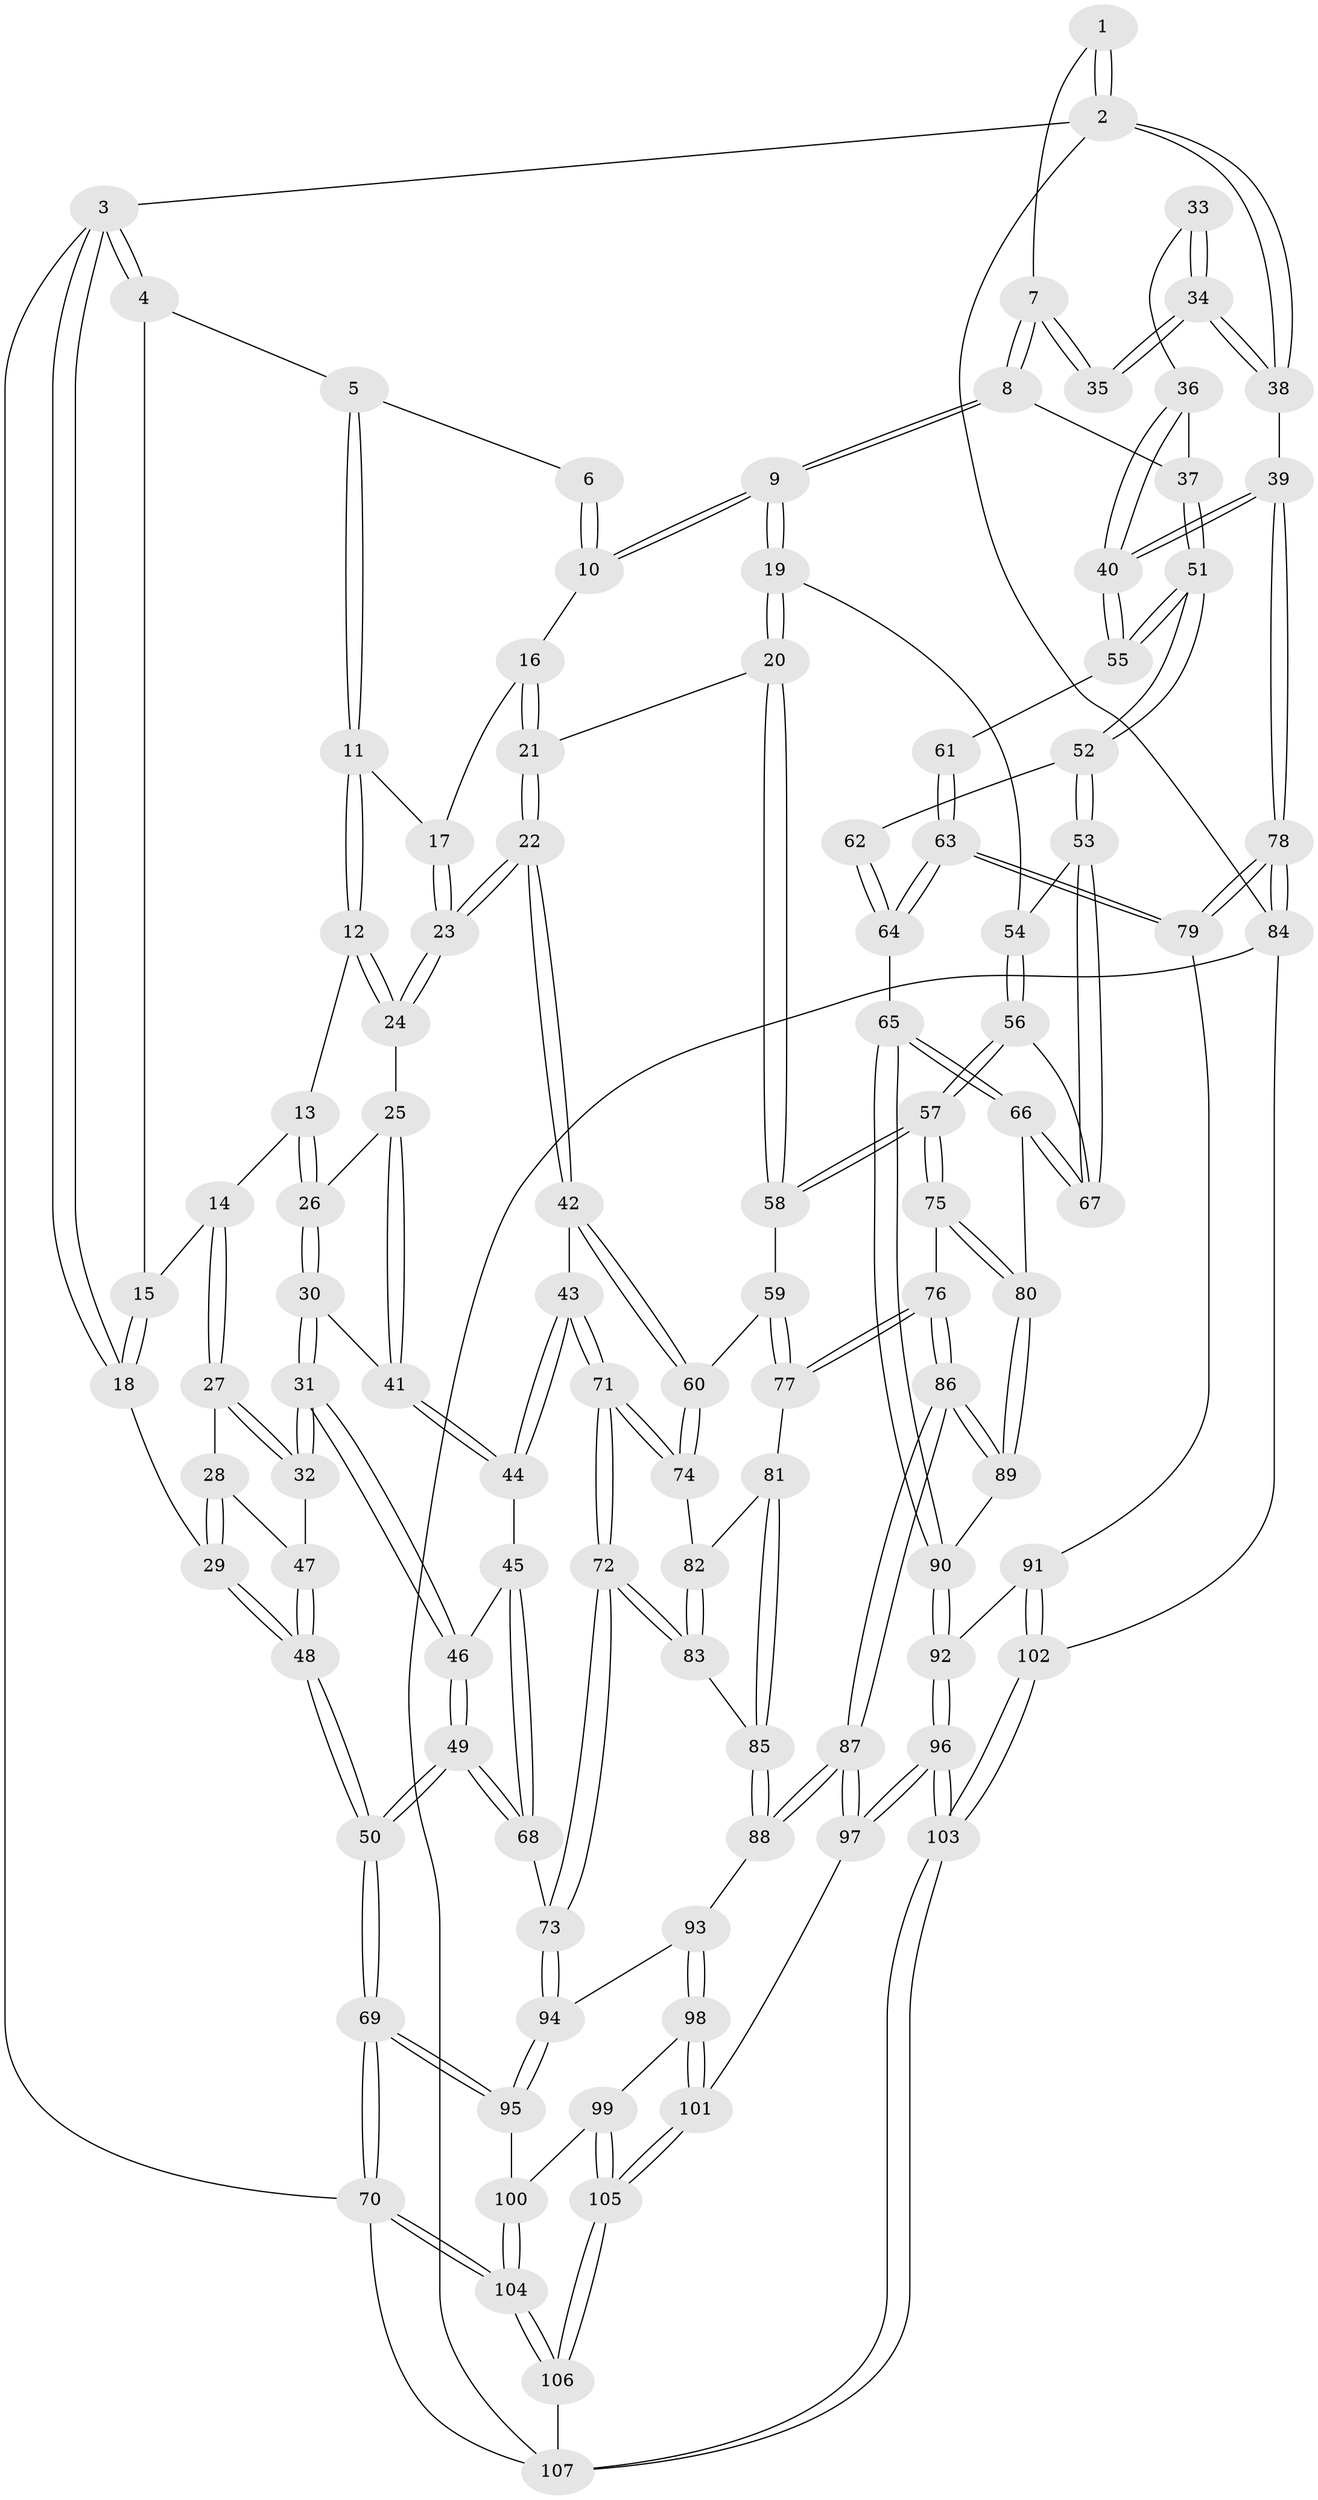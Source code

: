 // coarse degree distribution, {4: 0.5573770491803278, 3: 0.14754098360655737, 5: 0.2459016393442623, 2: 0.01639344262295082, 6: 0.03278688524590164}
// Generated by graph-tools (version 1.1) at 2025/42/03/06/25 10:42:30]
// undirected, 107 vertices, 264 edges
graph export_dot {
graph [start="1"]
  node [color=gray90,style=filled];
  1 [pos="+0.8097829387478553+0"];
  2 [pos="+1+0"];
  3 [pos="+0+0"];
  4 [pos="+0+0"];
  5 [pos="+0.23109676241624538+0"];
  6 [pos="+0.5999105565864559+0"];
  7 [pos="+0.8022673680869177+0.13680485062036118"];
  8 [pos="+0.7942448045322638+0.14733016251669234"];
  9 [pos="+0.636161268099191+0.18141419496118866"];
  10 [pos="+0.5732031341457366+0.01022816040610512"];
  11 [pos="+0.25418812005065133+0.006316802624782763"];
  12 [pos="+0.2415619598414016+0.0268592876154094"];
  13 [pos="+0.18384257045665178+0.08783503670805379"];
  14 [pos="+0.12791290127115534+0.11626639439770954"];
  15 [pos="+0.06018928969086799+0.08798796124759758"];
  16 [pos="+0.42582303931224424+0.07494692059973142"];
  17 [pos="+0.301374719269812+0.039899186550056594"];
  18 [pos="+0+0.10615995378190748"];
  19 [pos="+0.598348178103622+0.24490073379846378"];
  20 [pos="+0.5050980649395329+0.2866051955281317"];
  21 [pos="+0.4785534865483742+0.28550402753801957"];
  22 [pos="+0.4229479913423125+0.2984513334815768"];
  23 [pos="+0.4063753754324107+0.2776275878323996"];
  24 [pos="+0.2818720215145526+0.19938303860001608"];
  25 [pos="+0.24573053079954096+0.22250339693978172"];
  26 [pos="+0.20237108755441408+0.1829480383866457"];
  27 [pos="+0.11983543552693539+0.13215622190773335"];
  28 [pos="+0+0.2108241972825224"];
  29 [pos="+0+0.2180519161299113"];
  30 [pos="+0.1811222308358559+0.24125610558621935"];
  31 [pos="+0.13718123294022647+0.2735390608014238"];
  32 [pos="+0.11836089270058371+0.2619504113589674"];
  33 [pos="+0.9481394667641476+0.2027911354462086"];
  34 [pos="+1+0"];
  35 [pos="+0.8690544977253636+0.12436954715319273"];
  36 [pos="+0.9387918940837703+0.22059268197305545"];
  37 [pos="+0.8511843777226531+0.2504591658860209"];
  38 [pos="+1+0"];
  39 [pos="+1+0.3680104997842432"];
  40 [pos="+1+0.36327680032878096"];
  41 [pos="+0.2407051650736331+0.24943828156614564"];
  42 [pos="+0.3493526577551631+0.36437275012808756"];
  43 [pos="+0.3074940563255009+0.37515128767834066"];
  44 [pos="+0.2998486074608047+0.37556013563655977"];
  45 [pos="+0.28740631305377035+0.37949841433957904"];
  46 [pos="+0.1842931467391912+0.3622465818938545"];
  47 [pos="+0.09950613705460123+0.26478623708042287"];
  48 [pos="+0+0.5331791196594997"];
  49 [pos="+0+0.5286373851870776"];
  50 [pos="+0+0.5465200839928183"];
  51 [pos="+0.8616047725966526+0.2981135151528083"];
  52 [pos="+0.7968679532610263+0.38697307379842644"];
  53 [pos="+0.796303444533249+0.38720945646150534"];
  54 [pos="+0.6957040185298001+0.3561424506535571"];
  55 [pos="+1+0.3626120334737601"];
  56 [pos="+0.6409725523118084+0.49784975010300253"];
  57 [pos="+0.6278194558833957+0.5071470428983773"];
  58 [pos="+0.5487915450427854+0.4591913179880458"];
  59 [pos="+0.5331347440716739+0.47262137442199936"];
  60 [pos="+0.42337556645756325+0.5175700647636451"];
  61 [pos="+0.9051291399273934+0.4370606469471525"];
  62 [pos="+0.857270757937318+0.4224061709758275"];
  63 [pos="+0.9145447645309083+0.6015693016445848"];
  64 [pos="+0.8677845336892365+0.5922410029177002"];
  65 [pos="+0.8311988644661533+0.5893961086559739"];
  66 [pos="+0.8021469717369548+0.5620593594534695"];
  67 [pos="+0.7733354681673512+0.5036909263496049"];
  68 [pos="+0.2049536685716884+0.5447028242802159"];
  69 [pos="+0+0.7348257037535004"];
  70 [pos="+0+1"];
  71 [pos="+0.3200832241386499+0.5624883055565261"];
  72 [pos="+0.2766635333747481+0.6220980427364693"];
  73 [pos="+0.2741825592610988+0.6233469982002282"];
  74 [pos="+0.42325402695723374+0.5186313706745567"];
  75 [pos="+0.6229731075410487+0.5978158868435055"];
  76 [pos="+0.5150576501782902+0.6058187395422253"];
  77 [pos="+0.5083683802510482+0.603304612544686"];
  78 [pos="+1+0.6475191249655036"];
  79 [pos="+0.9798562129225457+0.6335685917056196"];
  80 [pos="+0.6242110368607391+0.5994507335987963"];
  81 [pos="+0.47517331278026376+0.6011830708274437"];
  82 [pos="+0.4288842789396493+0.5338592087558512"];
  83 [pos="+0.35864369844899696+0.6261068034767837"];
  84 [pos="+1+0.8030767860410712"];
  85 [pos="+0.4295836804447375+0.6570429062172976"];
  86 [pos="+0.5350008038261704+0.8070720792533601"];
  87 [pos="+0.5335868031974655+0.8111927583716201"];
  88 [pos="+0.4304626573765073+0.7551257370087987"];
  89 [pos="+0.6372270392763343+0.6395102885670226"];
  90 [pos="+0.7387741533839879+0.7021656793203501"];
  91 [pos="+0.8315741072382139+0.7884551171992091"];
  92 [pos="+0.7496218856805077+0.7694772530979823"];
  93 [pos="+0.3582786318602986+0.7663340316764143"];
  94 [pos="+0.2546063147688314+0.7011079034668187"];
  95 [pos="+0.13927124015551234+0.7695295039325817"];
  96 [pos="+0.6193630508207576+0.9008984657381546"];
  97 [pos="+0.5553392199993951+0.856862862669579"];
  98 [pos="+0.3314242740792774+0.8528435859175941"];
  99 [pos="+0.24701004690079897+0.8873059044627609"];
  100 [pos="+0.16898637557058266+0.8110630672367489"];
  101 [pos="+0.4050248401852718+0.9359094819747087"];
  102 [pos="+0.8929525706689377+0.885500706897646"];
  103 [pos="+0.723608167431814+1"];
  104 [pos="+0.1077180176090783+1"];
  105 [pos="+0.26060873324379413+1"];
  106 [pos="+0.2580913067175775+1"];
  107 [pos="+0.7253964551895871+1"];
  1 -- 2;
  1 -- 2;
  1 -- 7;
  2 -- 3;
  2 -- 38;
  2 -- 38;
  2 -- 84;
  3 -- 4;
  3 -- 4;
  3 -- 18;
  3 -- 18;
  3 -- 70;
  4 -- 5;
  4 -- 15;
  5 -- 6;
  5 -- 11;
  5 -- 11;
  6 -- 10;
  6 -- 10;
  7 -- 8;
  7 -- 8;
  7 -- 35;
  7 -- 35;
  8 -- 9;
  8 -- 9;
  8 -- 37;
  9 -- 10;
  9 -- 10;
  9 -- 19;
  9 -- 19;
  10 -- 16;
  11 -- 12;
  11 -- 12;
  11 -- 17;
  12 -- 13;
  12 -- 24;
  12 -- 24;
  13 -- 14;
  13 -- 26;
  13 -- 26;
  14 -- 15;
  14 -- 27;
  14 -- 27;
  15 -- 18;
  15 -- 18;
  16 -- 17;
  16 -- 21;
  16 -- 21;
  17 -- 23;
  17 -- 23;
  18 -- 29;
  19 -- 20;
  19 -- 20;
  19 -- 54;
  20 -- 21;
  20 -- 58;
  20 -- 58;
  21 -- 22;
  21 -- 22;
  22 -- 23;
  22 -- 23;
  22 -- 42;
  22 -- 42;
  23 -- 24;
  23 -- 24;
  24 -- 25;
  25 -- 26;
  25 -- 41;
  25 -- 41;
  26 -- 30;
  26 -- 30;
  27 -- 28;
  27 -- 32;
  27 -- 32;
  28 -- 29;
  28 -- 29;
  28 -- 47;
  29 -- 48;
  29 -- 48;
  30 -- 31;
  30 -- 31;
  30 -- 41;
  31 -- 32;
  31 -- 32;
  31 -- 46;
  31 -- 46;
  32 -- 47;
  33 -- 34;
  33 -- 34;
  33 -- 36;
  34 -- 35;
  34 -- 35;
  34 -- 38;
  34 -- 38;
  36 -- 37;
  36 -- 40;
  36 -- 40;
  37 -- 51;
  37 -- 51;
  38 -- 39;
  39 -- 40;
  39 -- 40;
  39 -- 78;
  39 -- 78;
  40 -- 55;
  40 -- 55;
  41 -- 44;
  41 -- 44;
  42 -- 43;
  42 -- 60;
  42 -- 60;
  43 -- 44;
  43 -- 44;
  43 -- 71;
  43 -- 71;
  44 -- 45;
  45 -- 46;
  45 -- 68;
  45 -- 68;
  46 -- 49;
  46 -- 49;
  47 -- 48;
  47 -- 48;
  48 -- 50;
  48 -- 50;
  49 -- 50;
  49 -- 50;
  49 -- 68;
  49 -- 68;
  50 -- 69;
  50 -- 69;
  51 -- 52;
  51 -- 52;
  51 -- 55;
  51 -- 55;
  52 -- 53;
  52 -- 53;
  52 -- 62;
  53 -- 54;
  53 -- 67;
  53 -- 67;
  54 -- 56;
  54 -- 56;
  55 -- 61;
  56 -- 57;
  56 -- 57;
  56 -- 67;
  57 -- 58;
  57 -- 58;
  57 -- 75;
  57 -- 75;
  58 -- 59;
  59 -- 60;
  59 -- 77;
  59 -- 77;
  60 -- 74;
  60 -- 74;
  61 -- 63;
  61 -- 63;
  62 -- 64;
  62 -- 64;
  63 -- 64;
  63 -- 64;
  63 -- 79;
  63 -- 79;
  64 -- 65;
  65 -- 66;
  65 -- 66;
  65 -- 90;
  65 -- 90;
  66 -- 67;
  66 -- 67;
  66 -- 80;
  68 -- 73;
  69 -- 70;
  69 -- 70;
  69 -- 95;
  69 -- 95;
  70 -- 104;
  70 -- 104;
  70 -- 107;
  71 -- 72;
  71 -- 72;
  71 -- 74;
  71 -- 74;
  72 -- 73;
  72 -- 73;
  72 -- 83;
  72 -- 83;
  73 -- 94;
  73 -- 94;
  74 -- 82;
  75 -- 76;
  75 -- 80;
  75 -- 80;
  76 -- 77;
  76 -- 77;
  76 -- 86;
  76 -- 86;
  77 -- 81;
  78 -- 79;
  78 -- 79;
  78 -- 84;
  78 -- 84;
  79 -- 91;
  80 -- 89;
  80 -- 89;
  81 -- 82;
  81 -- 85;
  81 -- 85;
  82 -- 83;
  82 -- 83;
  83 -- 85;
  84 -- 102;
  84 -- 107;
  85 -- 88;
  85 -- 88;
  86 -- 87;
  86 -- 87;
  86 -- 89;
  86 -- 89;
  87 -- 88;
  87 -- 88;
  87 -- 97;
  87 -- 97;
  88 -- 93;
  89 -- 90;
  90 -- 92;
  90 -- 92;
  91 -- 92;
  91 -- 102;
  91 -- 102;
  92 -- 96;
  92 -- 96;
  93 -- 94;
  93 -- 98;
  93 -- 98;
  94 -- 95;
  94 -- 95;
  95 -- 100;
  96 -- 97;
  96 -- 97;
  96 -- 103;
  96 -- 103;
  97 -- 101;
  98 -- 99;
  98 -- 101;
  98 -- 101;
  99 -- 100;
  99 -- 105;
  99 -- 105;
  100 -- 104;
  100 -- 104;
  101 -- 105;
  101 -- 105;
  102 -- 103;
  102 -- 103;
  103 -- 107;
  103 -- 107;
  104 -- 106;
  104 -- 106;
  105 -- 106;
  105 -- 106;
  106 -- 107;
}
